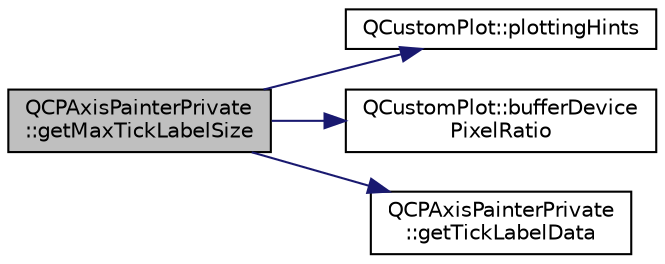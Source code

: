 digraph "QCPAxisPainterPrivate::getMaxTickLabelSize"
{
  edge [fontname="Helvetica",fontsize="10",labelfontname="Helvetica",labelfontsize="10"];
  node [fontname="Helvetica",fontsize="10",shape=record];
  rankdir="LR";
  Node48 [label="QCPAxisPainterPrivate\l::getMaxTickLabelSize",height=0.2,width=0.4,color="black", fillcolor="grey75", style="filled", fontcolor="black"];
  Node48 -> Node49 [color="midnightblue",fontsize="10",style="solid",fontname="Helvetica"];
  Node49 [label="QCustomPlot::plottingHints",height=0.2,width=0.4,color="black", fillcolor="white", style="filled",URL="$class_q_custom_plot.html#ac724f4075822f74f7b676a790095b877"];
  Node48 -> Node50 [color="midnightblue",fontsize="10",style="solid",fontname="Helvetica"];
  Node50 [label="QCustomPlot::bufferDevice\lPixelRatio",height=0.2,width=0.4,color="black", fillcolor="white", style="filled",URL="$class_q_custom_plot.html#a53d35abe0f576f9838cde5d0bee47657"];
  Node48 -> Node51 [color="midnightblue",fontsize="10",style="solid",fontname="Helvetica"];
  Node51 [label="QCPAxisPainterPrivate\l::getTickLabelData",height=0.2,width=0.4,color="black", fillcolor="white", style="filled",URL="$class_q_c_p_axis_painter_private.html#a5331f78e398da5442767c261578da502"];
}
